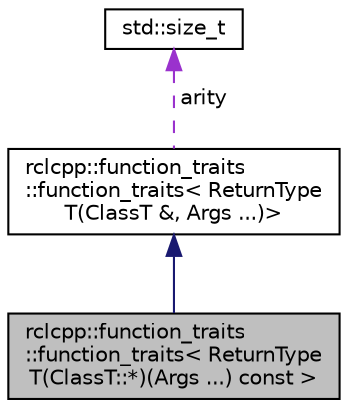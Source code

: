 digraph "rclcpp::function_traits::function_traits&lt; ReturnTypeT(ClassT::*)(Args ...) const &gt;"
{
  edge [fontname="Helvetica",fontsize="10",labelfontname="Helvetica",labelfontsize="10"];
  node [fontname="Helvetica",fontsize="10",shape=record];
  Node2 [label="rclcpp::function_traits\l::function_traits\< ReturnType\lT(ClassT::*)(Args ...) const \>",height=0.2,width=0.4,color="black", fillcolor="grey75", style="filled", fontcolor="black"];
  Node3 -> Node2 [dir="back",color="midnightblue",fontsize="10",style="solid",fontname="Helvetica"];
  Node3 [label="rclcpp::function_traits\l::function_traits\< ReturnType\lT(ClassT &, Args ...)\>",height=0.2,width=0.4,color="black", fillcolor="white", style="filled",URL="$structrclcpp_1_1function__traits_1_1function__traits.html"];
  Node4 -> Node3 [dir="back",color="darkorchid3",fontsize="10",style="dashed",label=" arity" ,fontname="Helvetica"];
  Node4 [label="std::size_t",height=0.2,width=0.4,color="black", fillcolor="white", style="filled",URL="/home/developer/workspaces/docs_crystal/doxygen_tag_files/cppreference-doxygen-web.tag.xml$cpp/types/size_t.html"];
}
